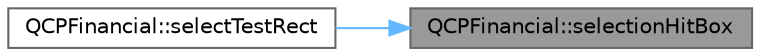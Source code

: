 digraph "QCPFinancial::selectionHitBox"
{
 // LATEX_PDF_SIZE
  bgcolor="transparent";
  edge [fontname=Helvetica,fontsize=10,labelfontname=Helvetica,labelfontsize=10];
  node [fontname=Helvetica,fontsize=10,shape=box,height=0.2,width=0.4];
  rankdir="RL";
  Node1 [label="QCPFinancial::selectionHitBox",height=0.2,width=0.4,color="gray40", fillcolor="grey60", style="filled", fontcolor="black",tooltip=" "];
  Node1 -> Node2 [dir="back",color="steelblue1",style="solid"];
  Node2 [label="QCPFinancial::selectTestRect",height=0.2,width=0.4,color="grey40", fillcolor="white", style="filled",URL="$class_q_c_p_financial.html#a3c5beb1ab028a1dba845fc9dcffc7cf4",tooltip=" "];
}
